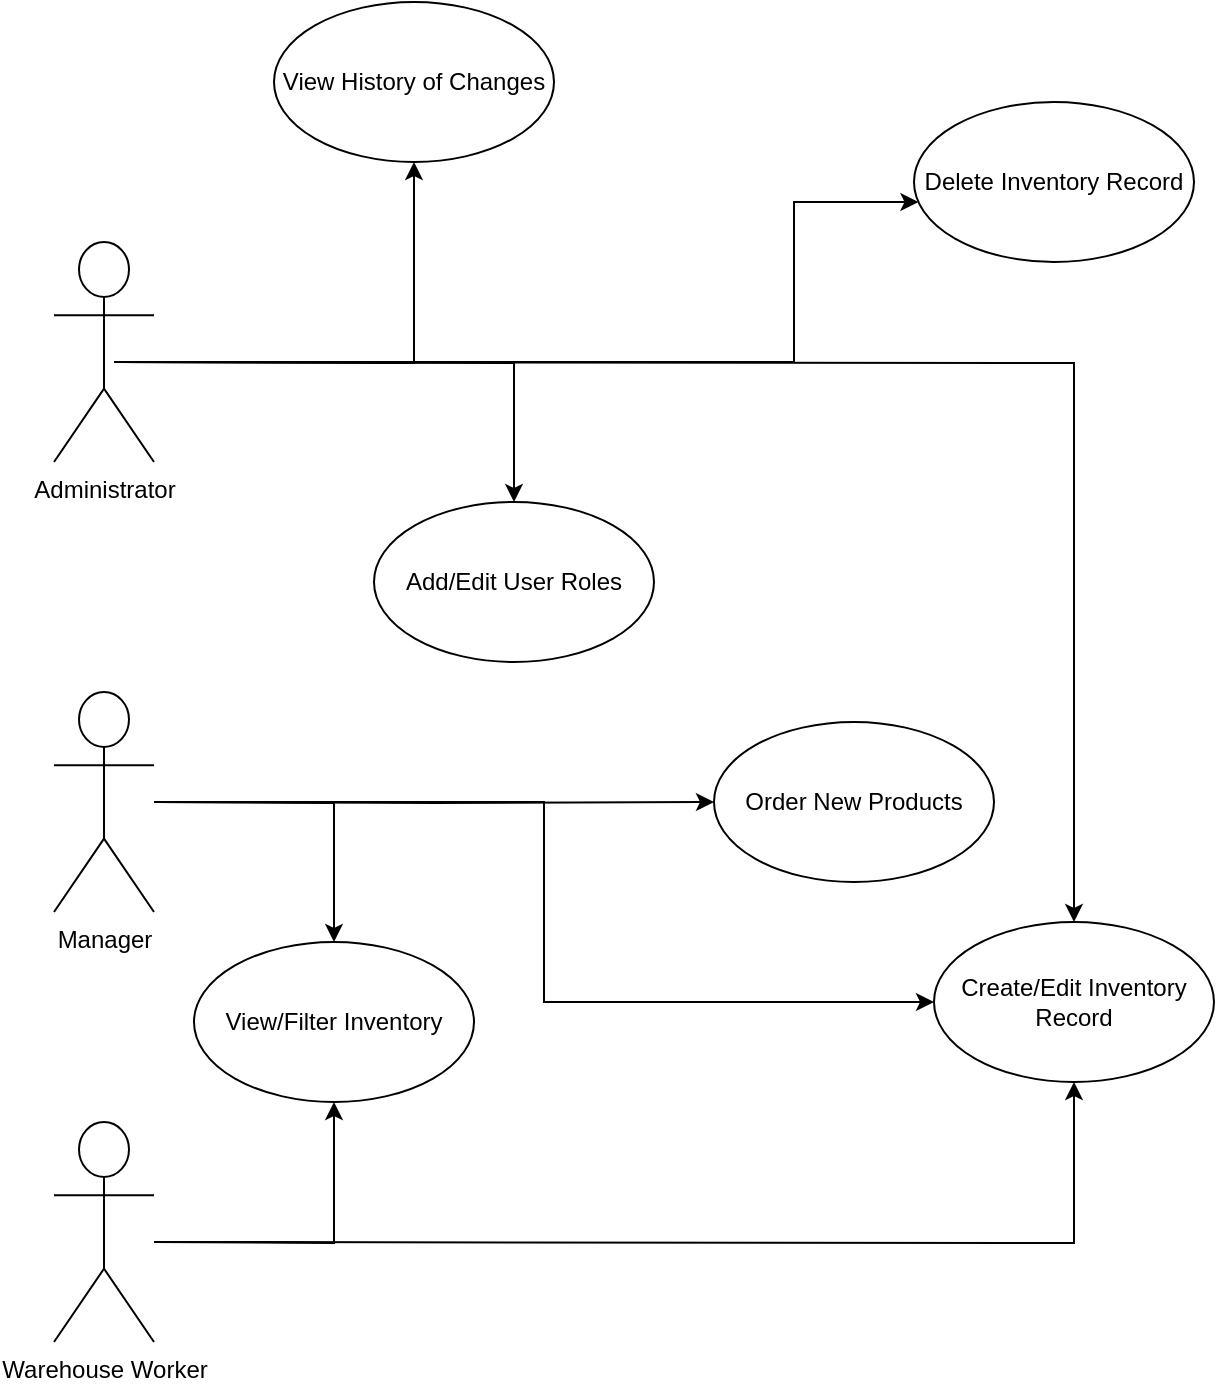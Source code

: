 <mxfile version="24.7.16">
  <diagram name="Inventory Management Use Case" id="ZYnF9oKlCfJmkNRqoUya">
    <mxGraphModel dx="1434" dy="754" grid="1" gridSize="10" guides="1" tooltips="1" connect="1" arrows="1" fold="1" page="1" pageScale="1" pageWidth="850" pageHeight="1100" math="0" shadow="0">
      <root>
        <mxCell id="0" />
        <mxCell id="1" parent="0" />
        <mxCell id="6w_mq8DxbaA0OkGnwahE-4" value="Create/Edit Inventory Record" style="ellipse;whiteSpace=wrap;html=1;" parent="1" vertex="1">
          <mxGeometry x="470" y="520" width="140" height="80" as="geometry" />
        </mxCell>
        <mxCell id="6w_mq8DxbaA0OkGnwahE-5" value="Delete Inventory Record" style="ellipse;whiteSpace=wrap;html=1;" parent="1" vertex="1">
          <mxGeometry x="460" y="110" width="140" height="80" as="geometry" />
        </mxCell>
        <mxCell id="6w_mq8DxbaA0OkGnwahE-6" value="Add/Edit User Roles" style="ellipse;whiteSpace=wrap;html=1;" parent="1" vertex="1">
          <mxGeometry x="190" y="310" width="140" height="80" as="geometry" />
        </mxCell>
        <mxCell id="6w_mq8DxbaA0OkGnwahE-7" value="View/Filter Inventory" style="ellipse;whiteSpace=wrap;html=1;" parent="1" vertex="1">
          <mxGeometry x="100" y="530" width="140" height="80" as="geometry" />
        </mxCell>
        <mxCell id="6w_mq8DxbaA0OkGnwahE-8" value="Order New Products" style="ellipse;whiteSpace=wrap;html=1;" parent="1" vertex="1">
          <mxGeometry x="360" y="420" width="140" height="80" as="geometry" />
        </mxCell>
        <mxCell id="6w_mq8DxbaA0OkGnwahE-9" value="View History of Changes" style="ellipse;whiteSpace=wrap;html=1;" parent="1" vertex="1">
          <mxGeometry x="140" y="60" width="140" height="80" as="geometry" />
        </mxCell>
        <mxCell id="6w_mq8DxbaA0OkGnwahE-10" style="edgeStyle=orthogonalEdgeStyle;rounded=0;orthogonalLoop=1;" parent="1" target="6w_mq8DxbaA0OkGnwahE-4" edge="1">
          <mxGeometry relative="1" as="geometry">
            <mxPoint x="60" y="240" as="sourcePoint" />
          </mxGeometry>
        </mxCell>
        <mxCell id="6w_mq8DxbaA0OkGnwahE-11" style="edgeStyle=orthogonalEdgeStyle;rounded=0;orthogonalLoop=1;" parent="1" target="6w_mq8DxbaA0OkGnwahE-5" edge="1">
          <mxGeometry relative="1" as="geometry">
            <Array as="points">
              <mxPoint x="400" y="240" />
              <mxPoint x="400" y="160" />
            </Array>
            <mxPoint x="60" y="240" as="sourcePoint" />
          </mxGeometry>
        </mxCell>
        <mxCell id="6w_mq8DxbaA0OkGnwahE-12" style="edgeStyle=orthogonalEdgeStyle;rounded=0;orthogonalLoop=1;" parent="1" target="6w_mq8DxbaA0OkGnwahE-6" edge="1">
          <mxGeometry relative="1" as="geometry">
            <mxPoint x="60" y="240" as="sourcePoint" />
          </mxGeometry>
        </mxCell>
        <mxCell id="6w_mq8DxbaA0OkGnwahE-13" style="edgeStyle=orthogonalEdgeStyle;rounded=0;orthogonalLoop=1;" parent="1" target="6w_mq8DxbaA0OkGnwahE-9" edge="1">
          <mxGeometry relative="1" as="geometry">
            <mxPoint x="60" y="240" as="sourcePoint" />
          </mxGeometry>
        </mxCell>
        <mxCell id="6w_mq8DxbaA0OkGnwahE-15" style="edgeStyle=orthogonalEdgeStyle;rounded=0;orthogonalLoop=1;" parent="1" target="6w_mq8DxbaA0OkGnwahE-7" edge="1">
          <mxGeometry relative="1" as="geometry">
            <mxPoint x="80" y="460" as="sourcePoint" />
          </mxGeometry>
        </mxCell>
        <mxCell id="6w_mq8DxbaA0OkGnwahE-16" style="edgeStyle=orthogonalEdgeStyle;rounded=0;orthogonalLoop=1;" parent="1" target="6w_mq8DxbaA0OkGnwahE-8" edge="1">
          <mxGeometry relative="1" as="geometry">
            <mxPoint x="80" y="460" as="sourcePoint" />
          </mxGeometry>
        </mxCell>
        <mxCell id="6w_mq8DxbaA0OkGnwahE-17" style="edgeStyle=orthogonalEdgeStyle;rounded=0;orthogonalLoop=1;" parent="1" target="6w_mq8DxbaA0OkGnwahE-4" edge="1">
          <mxGeometry relative="1" as="geometry">
            <mxPoint x="80" y="680" as="sourcePoint" />
          </mxGeometry>
        </mxCell>
        <mxCell id="6w_mq8DxbaA0OkGnwahE-18" style="edgeStyle=orthogonalEdgeStyle;rounded=0;orthogonalLoop=1;" parent="1" target="6w_mq8DxbaA0OkGnwahE-7" edge="1">
          <mxGeometry relative="1" as="geometry">
            <mxPoint x="80" y="680" as="sourcePoint" />
          </mxGeometry>
        </mxCell>
        <mxCell id="p2QV3S1VOAh8yZYF3OcT-1" value="Administrator" style="shape=umlActor;verticalLabelPosition=bottom;verticalAlign=top;html=1;outlineConnect=0;" vertex="1" parent="1">
          <mxGeometry x="30" y="180" width="50" height="110" as="geometry" />
        </mxCell>
        <mxCell id="p2QV3S1VOAh8yZYF3OcT-9" style="edgeStyle=orthogonalEdgeStyle;rounded=0;orthogonalLoop=1;jettySize=auto;html=1;entryX=0;entryY=0.5;entryDx=0;entryDy=0;" edge="1" parent="1" source="p2QV3S1VOAh8yZYF3OcT-6" target="6w_mq8DxbaA0OkGnwahE-4">
          <mxGeometry relative="1" as="geometry" />
        </mxCell>
        <mxCell id="p2QV3S1VOAh8yZYF3OcT-6" value="Manager" style="shape=umlActor;verticalLabelPosition=bottom;verticalAlign=top;html=1;outlineConnect=0;" vertex="1" parent="1">
          <mxGeometry x="30" y="405" width="50" height="110" as="geometry" />
        </mxCell>
        <mxCell id="p2QV3S1VOAh8yZYF3OcT-7" value="Warehouse Worker" style="shape=umlActor;verticalLabelPosition=bottom;verticalAlign=top;html=1;outlineConnect=0;" vertex="1" parent="1">
          <mxGeometry x="30" y="620" width="50" height="110" as="geometry" />
        </mxCell>
      </root>
    </mxGraphModel>
  </diagram>
</mxfile>
